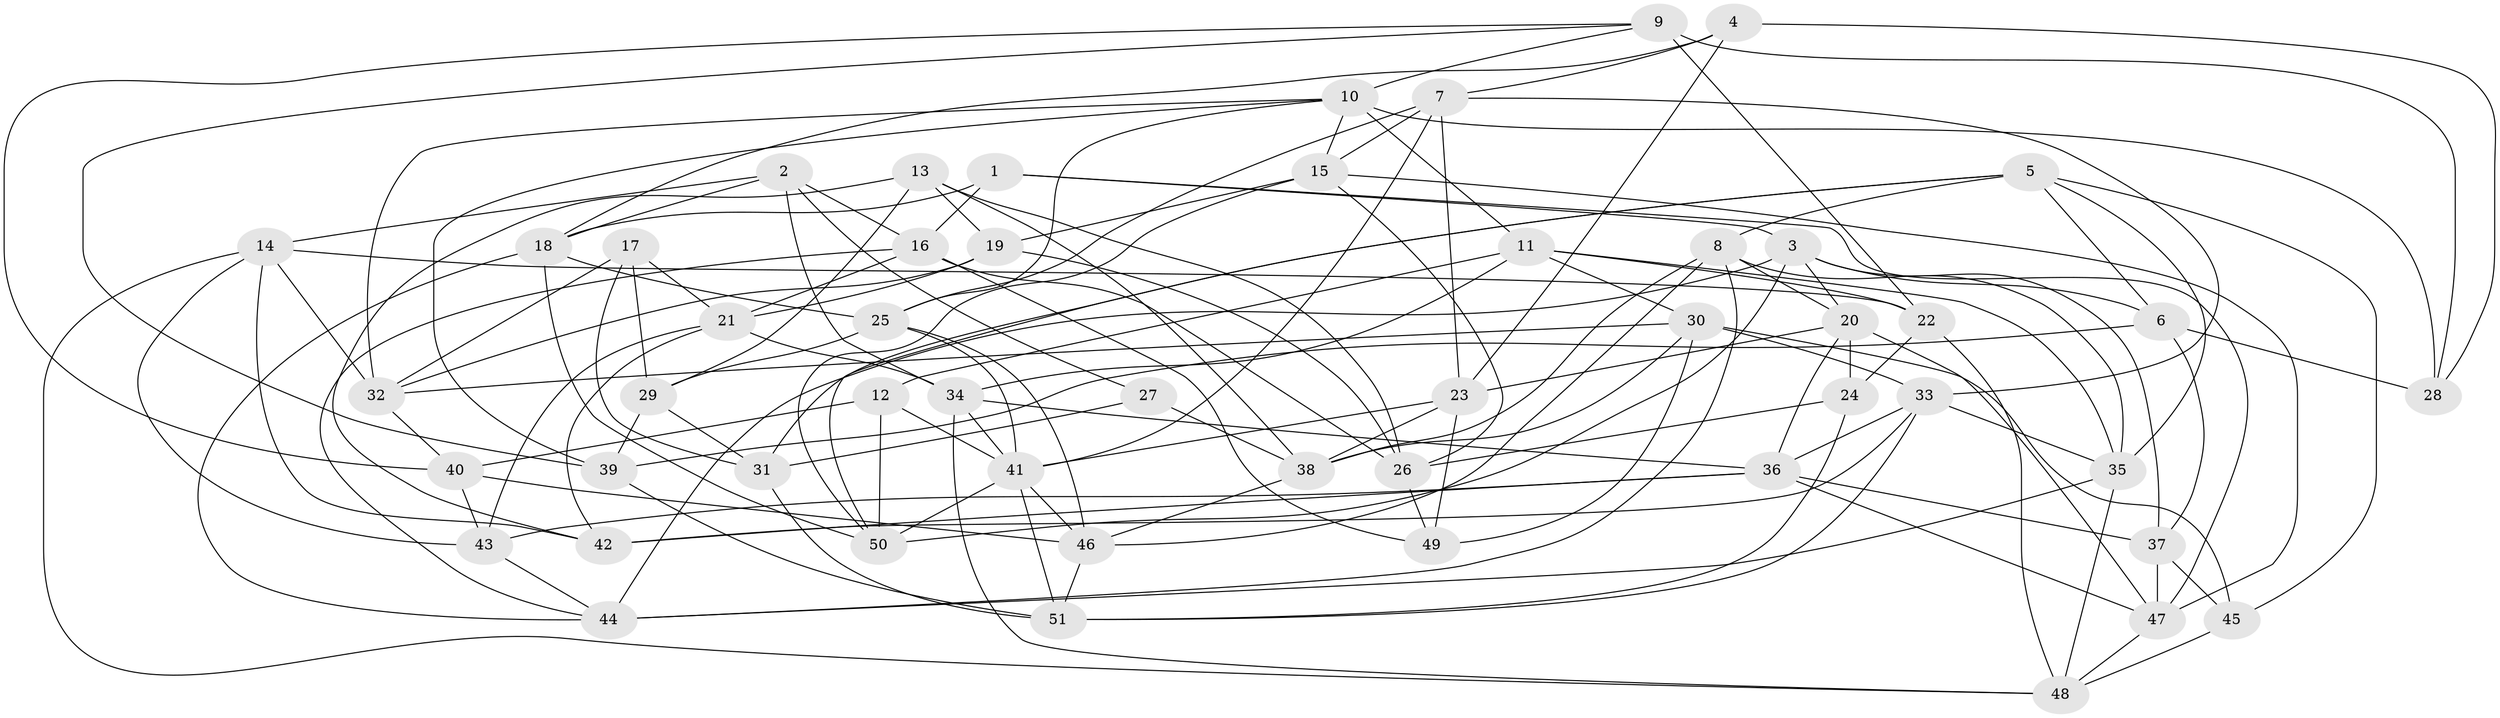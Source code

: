 // original degree distribution, {4: 1.0}
// Generated by graph-tools (version 1.1) at 2025/03/03/09/25 03:03:04]
// undirected, 51 vertices, 139 edges
graph export_dot {
graph [start="1"]
  node [color=gray90,style=filled];
  1;
  2;
  3;
  4;
  5;
  6;
  7;
  8;
  9;
  10;
  11;
  12;
  13;
  14;
  15;
  16;
  17;
  18;
  19;
  20;
  21;
  22;
  23;
  24;
  25;
  26;
  27;
  28;
  29;
  30;
  31;
  32;
  33;
  34;
  35;
  36;
  37;
  38;
  39;
  40;
  41;
  42;
  43;
  44;
  45;
  46;
  47;
  48;
  49;
  50;
  51;
  1 -- 3 [weight=1.0];
  1 -- 16 [weight=1.0];
  1 -- 18 [weight=1.0];
  1 -- 47 [weight=1.0];
  2 -- 14 [weight=1.0];
  2 -- 16 [weight=1.0];
  2 -- 18 [weight=1.0];
  2 -- 27 [weight=1.0];
  2 -- 34 [weight=2.0];
  3 -- 6 [weight=1.0];
  3 -- 20 [weight=1.0];
  3 -- 37 [weight=1.0];
  3 -- 44 [weight=1.0];
  3 -- 50 [weight=1.0];
  4 -- 7 [weight=1.0];
  4 -- 18 [weight=1.0];
  4 -- 23 [weight=1.0];
  4 -- 28 [weight=1.0];
  5 -- 6 [weight=1.0];
  5 -- 8 [weight=1.0];
  5 -- 31 [weight=1.0];
  5 -- 35 [weight=1.0];
  5 -- 45 [weight=1.0];
  5 -- 50 [weight=1.0];
  6 -- 28 [weight=2.0];
  6 -- 37 [weight=1.0];
  6 -- 39 [weight=1.0];
  7 -- 15 [weight=1.0];
  7 -- 23 [weight=1.0];
  7 -- 25 [weight=1.0];
  7 -- 33 [weight=1.0];
  7 -- 41 [weight=1.0];
  8 -- 20 [weight=1.0];
  8 -- 35 [weight=1.0];
  8 -- 38 [weight=1.0];
  8 -- 44 [weight=1.0];
  8 -- 46 [weight=1.0];
  9 -- 10 [weight=1.0];
  9 -- 22 [weight=2.0];
  9 -- 28 [weight=1.0];
  9 -- 39 [weight=1.0];
  9 -- 40 [weight=1.0];
  10 -- 11 [weight=1.0];
  10 -- 15 [weight=1.0];
  10 -- 25 [weight=1.0];
  10 -- 28 [weight=2.0];
  10 -- 32 [weight=1.0];
  10 -- 39 [weight=1.0];
  11 -- 12 [weight=1.0];
  11 -- 22 [weight=1.0];
  11 -- 30 [weight=1.0];
  11 -- 34 [weight=1.0];
  11 -- 35 [weight=1.0];
  12 -- 40 [weight=1.0];
  12 -- 41 [weight=1.0];
  12 -- 50 [weight=1.0];
  13 -- 19 [weight=2.0];
  13 -- 26 [weight=1.0];
  13 -- 29 [weight=1.0];
  13 -- 38 [weight=1.0];
  13 -- 42 [weight=1.0];
  14 -- 22 [weight=1.0];
  14 -- 32 [weight=1.0];
  14 -- 42 [weight=1.0];
  14 -- 43 [weight=1.0];
  14 -- 48 [weight=1.0];
  15 -- 19 [weight=1.0];
  15 -- 26 [weight=1.0];
  15 -- 47 [weight=1.0];
  15 -- 50 [weight=1.0];
  16 -- 21 [weight=1.0];
  16 -- 26 [weight=1.0];
  16 -- 44 [weight=1.0];
  16 -- 49 [weight=1.0];
  17 -- 21 [weight=1.0];
  17 -- 29 [weight=1.0];
  17 -- 31 [weight=1.0];
  17 -- 32 [weight=1.0];
  18 -- 25 [weight=1.0];
  18 -- 44 [weight=1.0];
  18 -- 50 [weight=1.0];
  19 -- 21 [weight=1.0];
  19 -- 26 [weight=1.0];
  19 -- 32 [weight=1.0];
  20 -- 23 [weight=1.0];
  20 -- 24 [weight=1.0];
  20 -- 36 [weight=1.0];
  20 -- 47 [weight=1.0];
  21 -- 34 [weight=1.0];
  21 -- 42 [weight=1.0];
  21 -- 43 [weight=1.0];
  22 -- 24 [weight=1.0];
  22 -- 48 [weight=1.0];
  23 -- 38 [weight=1.0];
  23 -- 41 [weight=1.0];
  23 -- 49 [weight=1.0];
  24 -- 26 [weight=1.0];
  24 -- 51 [weight=1.0];
  25 -- 29 [weight=1.0];
  25 -- 41 [weight=1.0];
  25 -- 46 [weight=1.0];
  26 -- 49 [weight=1.0];
  27 -- 31 [weight=2.0];
  27 -- 38 [weight=1.0];
  29 -- 31 [weight=1.0];
  29 -- 39 [weight=2.0];
  30 -- 32 [weight=1.0];
  30 -- 33 [weight=1.0];
  30 -- 38 [weight=1.0];
  30 -- 45 [weight=1.0];
  30 -- 49 [weight=1.0];
  31 -- 51 [weight=1.0];
  32 -- 40 [weight=1.0];
  33 -- 35 [weight=1.0];
  33 -- 36 [weight=1.0];
  33 -- 42 [weight=1.0];
  33 -- 51 [weight=1.0];
  34 -- 36 [weight=2.0];
  34 -- 41 [weight=1.0];
  34 -- 48 [weight=1.0];
  35 -- 44 [weight=1.0];
  35 -- 48 [weight=1.0];
  36 -- 37 [weight=2.0];
  36 -- 42 [weight=2.0];
  36 -- 43 [weight=1.0];
  36 -- 47 [weight=1.0];
  37 -- 45 [weight=1.0];
  37 -- 47 [weight=1.0];
  38 -- 46 [weight=1.0];
  39 -- 51 [weight=1.0];
  40 -- 43 [weight=2.0];
  40 -- 46 [weight=1.0];
  41 -- 46 [weight=1.0];
  41 -- 50 [weight=1.0];
  41 -- 51 [weight=1.0];
  43 -- 44 [weight=1.0];
  45 -- 48 [weight=1.0];
  46 -- 51 [weight=1.0];
  47 -- 48 [weight=1.0];
}
